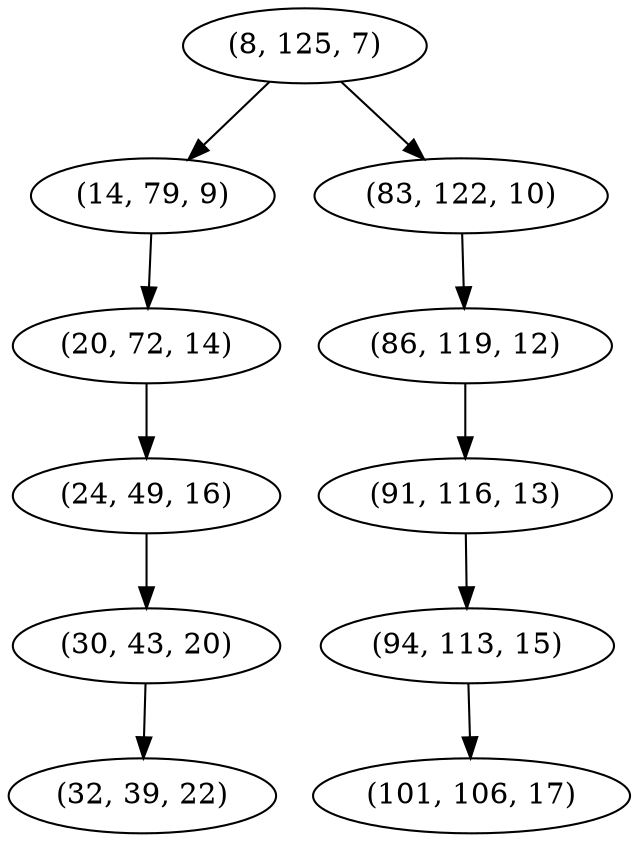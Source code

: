 digraph tree {
    "(8, 125, 7)";
    "(14, 79, 9)";
    "(20, 72, 14)";
    "(24, 49, 16)";
    "(30, 43, 20)";
    "(32, 39, 22)";
    "(83, 122, 10)";
    "(86, 119, 12)";
    "(91, 116, 13)";
    "(94, 113, 15)";
    "(101, 106, 17)";
    "(8, 125, 7)" -> "(14, 79, 9)";
    "(8, 125, 7)" -> "(83, 122, 10)";
    "(14, 79, 9)" -> "(20, 72, 14)";
    "(20, 72, 14)" -> "(24, 49, 16)";
    "(24, 49, 16)" -> "(30, 43, 20)";
    "(30, 43, 20)" -> "(32, 39, 22)";
    "(83, 122, 10)" -> "(86, 119, 12)";
    "(86, 119, 12)" -> "(91, 116, 13)";
    "(91, 116, 13)" -> "(94, 113, 15)";
    "(94, 113, 15)" -> "(101, 106, 17)";
}
